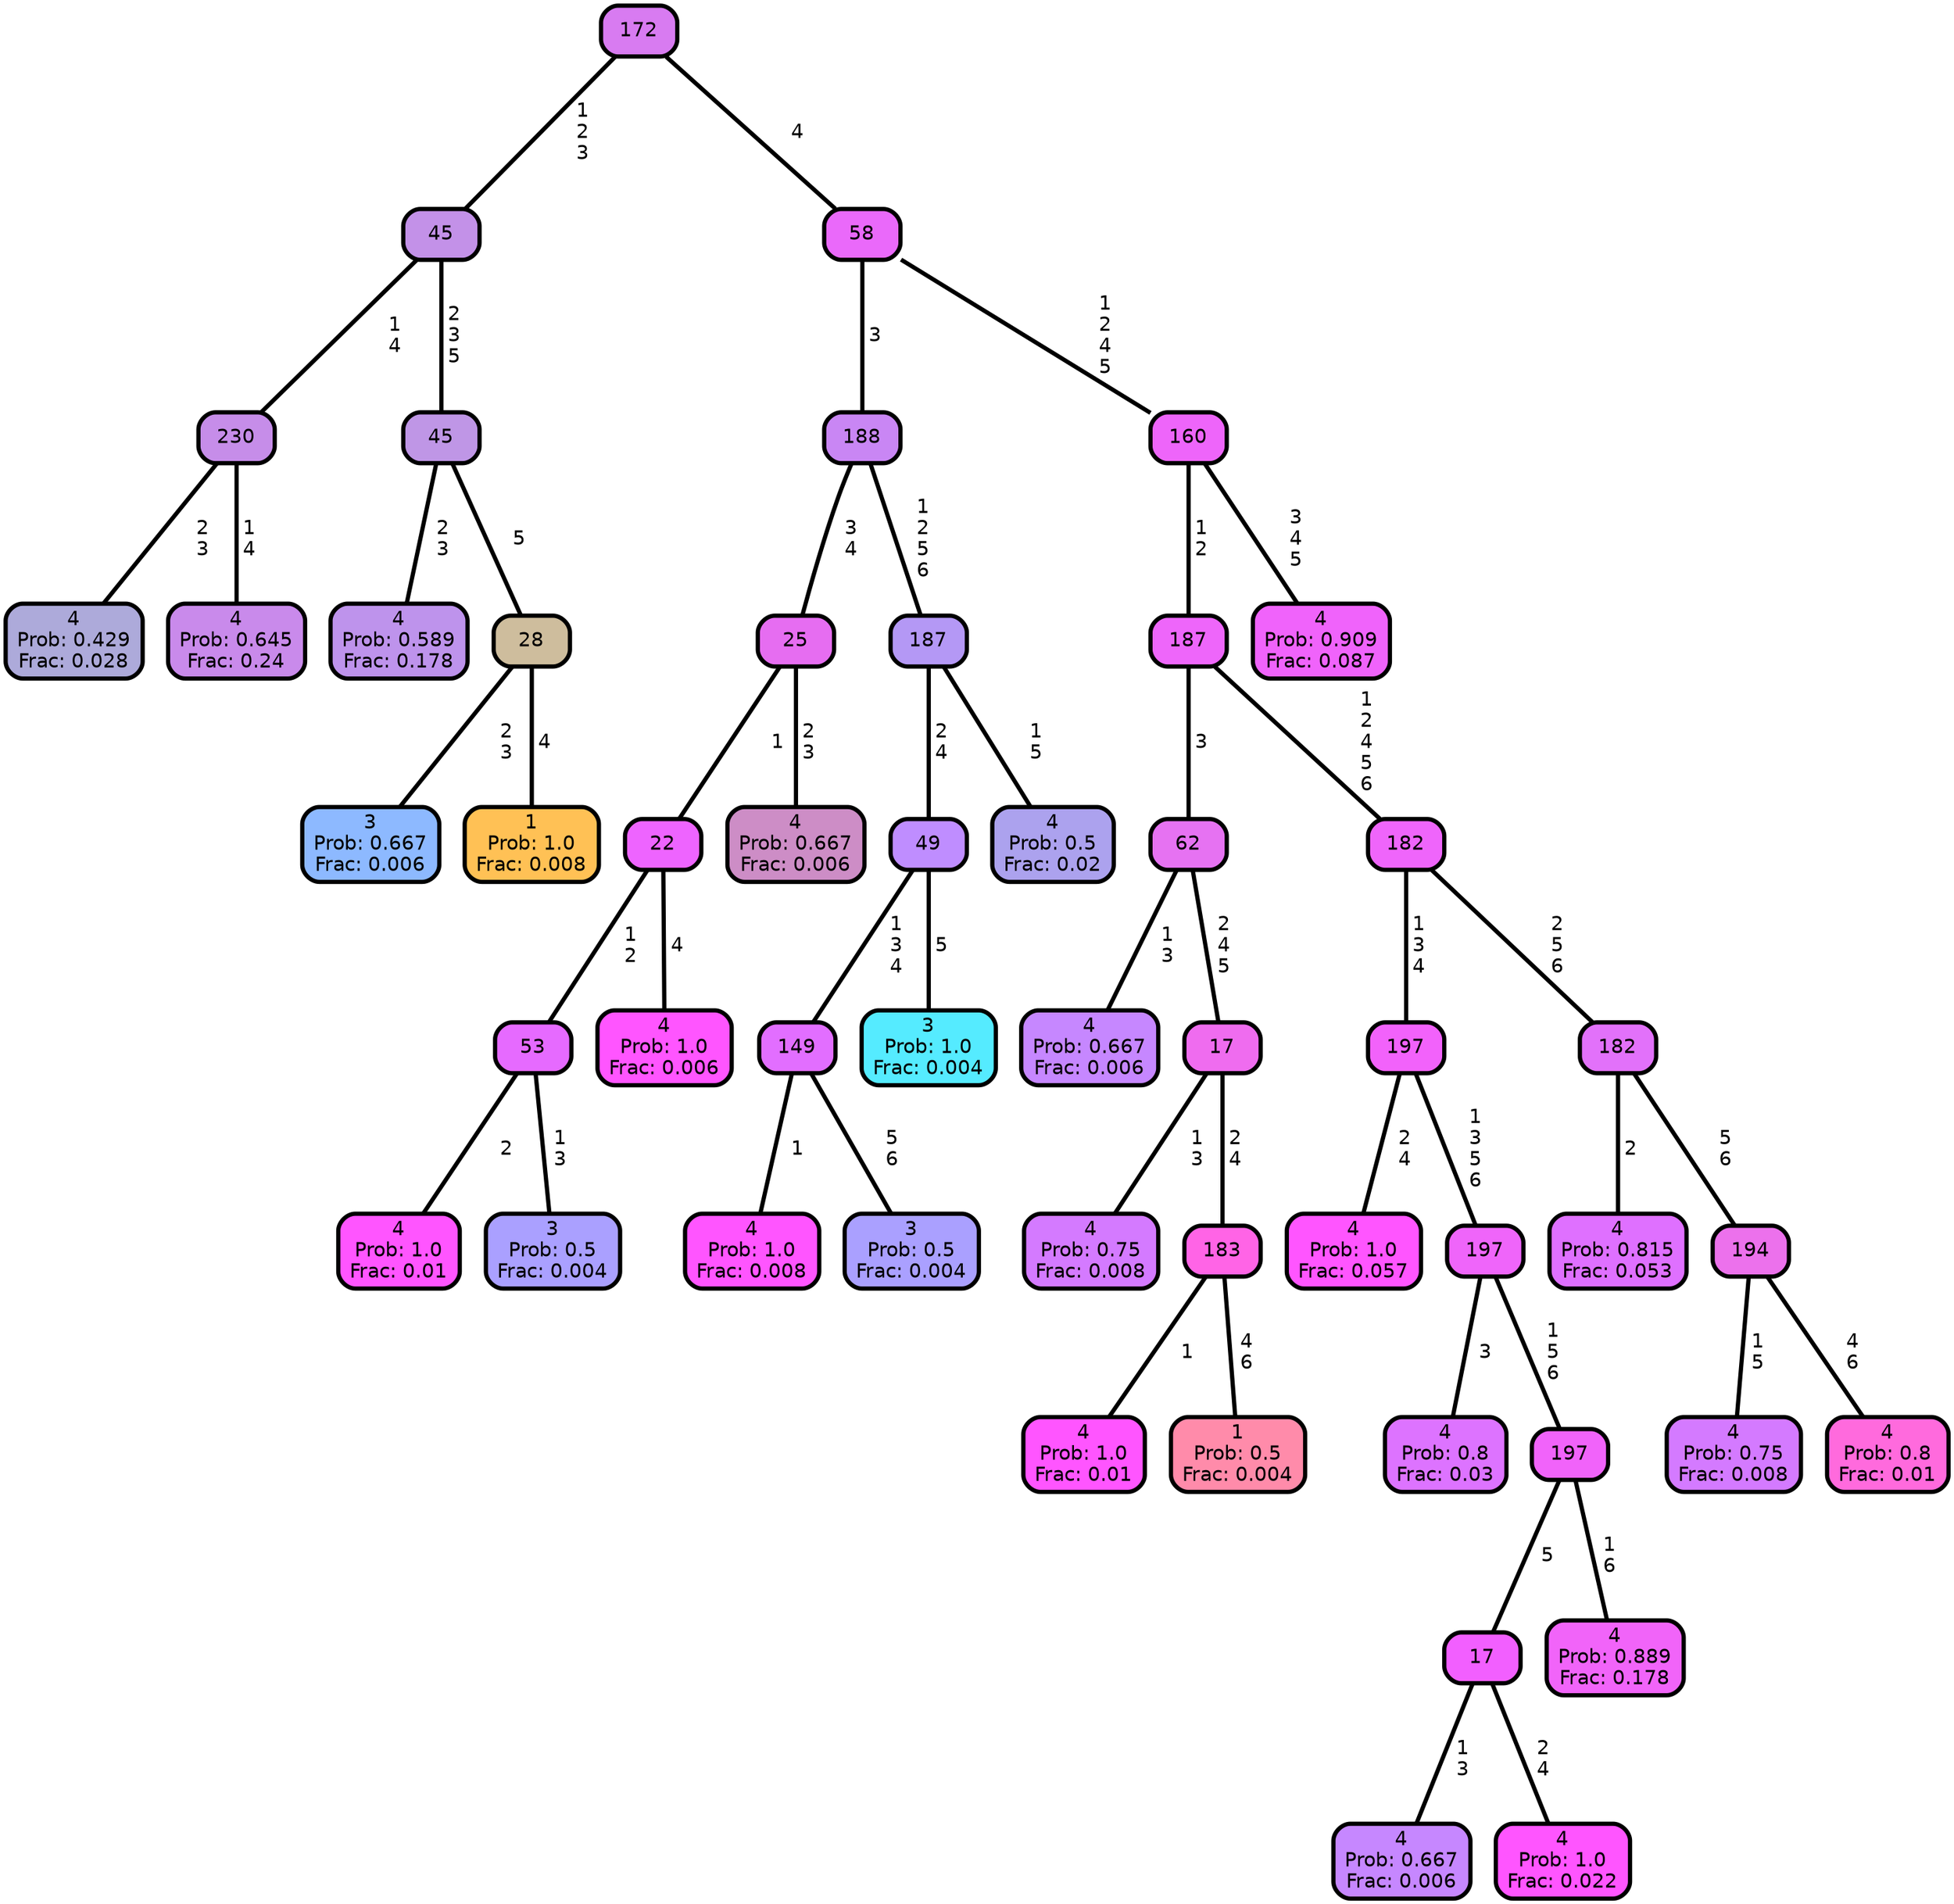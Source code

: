 graph Tree {
node [shape=box, style="filled, rounded",color="black",penwidth="3",fontcolor="black",                 fontname=helvetica] ;
graph [ranksep="0 equally", splines=straight,                 bgcolor=transparent, dpi=200] ;
edge [fontname=helvetica, color=black] ;
0 [label="4
Prob: 0.429
Frac: 0.028", fillcolor="#adaada"] ;
1 [label="230", fillcolor="#c68de9"] ;
2 [label="4
Prob: 0.645
Frac: 0.24", fillcolor="#c98aeb"] ;
3 [label="45", fillcolor="#c391e8"] ;
4 [label="4
Prob: 0.589
Frac: 0.178", fillcolor="#be93ec"] ;
5 [label="45", fillcolor="#bf96e6"] ;
6 [label="3
Prob: 0.667
Frac: 0.006", fillcolor="#8db9ff"] ;
7 [label="28", fillcolor="#cebd9d"] ;
8 [label="1
Prob: 1.0
Frac: 0.008", fillcolor="#ffc155"] ;
9 [label="172", fillcolor="#d87bf1"] ;
10 [label="4
Prob: 1.0
Frac: 0.01", fillcolor="#ff55ff"] ;
11 [label="53", fillcolor="#e66aff"] ;
12 [label="3
Prob: 0.5
Frac: 0.004", fillcolor="#aaa0ff"] ;
13 [label="22", fillcolor="#ee64ff"] ;
14 [label="4
Prob: 1.0
Frac: 0.006", fillcolor="#ff55ff"] ;
15 [label="25", fillcolor="#e66df1"] ;
16 [label="4
Prob: 0.667
Frac: 0.006", fillcolor="#cd8dc6"] ;
17 [label="188", fillcolor="#c986f4"] ;
18 [label="4
Prob: 1.0
Frac: 0.008", fillcolor="#ff55ff"] ;
19 [label="149", fillcolor="#e26eff"] ;
20 [label="3
Prob: 0.5
Frac: 0.004", fillcolor="#aaa0ff"] ;
21 [label="49", fillcolor="#bf8dff"] ;
22 [label="3
Prob: 1.0
Frac: 0.004", fillcolor="#55ebff"] ;
23 [label="187", fillcolor="#b498f5"] ;
24 [label="4
Prob: 0.5
Frac: 0.02", fillcolor="#aca2ee"] ;
25 [label="58", fillcolor="#ea69fa"] ;
26 [label="4
Prob: 0.667
Frac: 0.006", fillcolor="#c687ff"] ;
27 [label="62", fillcolor="#e672f2"] ;
28 [label="4
Prob: 0.75
Frac: 0.008", fillcolor="#d47aff"] ;
29 [label="17", fillcolor="#ef6cef"] ;
30 [label="4
Prob: 1.0
Frac: 0.01", fillcolor="#ff55ff"] ;
31 [label="183", fillcolor="#ff64e6"] ;
32 [label="1
Prob: 0.5
Frac: 0.004", fillcolor="#ff8baa"] ;
33 [label="187", fillcolor="#ee66fa"] ;
34 [label="4
Prob: 1.0
Frac: 0.057", fillcolor="#ff55ff"] ;
35 [label="197", fillcolor="#f262fb"] ;
36 [label="4
Prob: 0.8
Frac: 0.03", fillcolor="#dd73ff"] ;
37 [label="197", fillcolor="#ef65fa"] ;
38 [label="4
Prob: 0.667
Frac: 0.006", fillcolor="#c687ff"] ;
39 [label="17", fillcolor="#f25fff"] ;
40 [label="4
Prob: 1.0
Frac: 0.022", fillcolor="#ff55ff"] ;
41 [label="197", fillcolor="#f163fa"] ;
42 [label="4
Prob: 0.889
Frac: 0.178", fillcolor="#f164f9"] ;
43 [label="182", fillcolor="#ef65fb"] ;
44 [label="4
Prob: 0.815
Frac: 0.053", fillcolor="#df70ff"] ;
45 [label="182", fillcolor="#e271fa"] ;
46 [label="4
Prob: 0.75
Frac: 0.008", fillcolor="#d47aff"] ;
47 [label="194", fillcolor="#ec71ec"] ;
48 [label="4
Prob: 0.8
Frac: 0.01", fillcolor="#ff6add"] ;
49 [label="160", fillcolor="#ee65fa"] ;
50 [label="4
Prob: 0.909
Frac: 0.087", fillcolor="#f063fb"] ;
1 -- 0 [label=" 2\n 3",penwidth=3] ;
1 -- 2 [label=" 1\n 4",penwidth=3] ;
3 -- 1 [label=" 1\n 4",penwidth=3] ;
3 -- 5 [label=" 2\n 3\n 5",penwidth=3] ;
5 -- 4 [label=" 2\n 3",penwidth=3] ;
5 -- 7 [label=" 5",penwidth=3] ;
7 -- 6 [label=" 2\n 3",penwidth=3] ;
7 -- 8 [label=" 4",penwidth=3] ;
9 -- 3 [label=" 1\n 2\n 3",penwidth=3] ;
9 -- 25 [label=" 4",penwidth=3] ;
11 -- 10 [label=" 2",penwidth=3] ;
11 -- 12 [label=" 1\n 3",penwidth=3] ;
13 -- 11 [label=" 1\n 2",penwidth=3] ;
13 -- 14 [label=" 4",penwidth=3] ;
15 -- 13 [label=" 1",penwidth=3] ;
15 -- 16 [label=" 2\n 3",penwidth=3] ;
17 -- 15 [label=" 3\n 4",penwidth=3] ;
17 -- 23 [label=" 1\n 2\n 5\n 6",penwidth=3] ;
19 -- 18 [label=" 1",penwidth=3] ;
19 -- 20 [label=" 5\n 6",penwidth=3] ;
21 -- 19 [label=" 1\n 3\n 4",penwidth=3] ;
21 -- 22 [label=" 5",penwidth=3] ;
23 -- 21 [label=" 2\n 4",penwidth=3] ;
23 -- 24 [label=" 1\n 5",penwidth=3] ;
25 -- 17 [label=" 3",penwidth=3] ;
25 -- 49 [label=" 1\n 2\n 4\n 5",penwidth=3] ;
27 -- 26 [label=" 1\n 3",penwidth=3] ;
27 -- 29 [label=" 2\n 4\n 5",penwidth=3] ;
29 -- 28 [label=" 1\n 3",penwidth=3] ;
29 -- 31 [label=" 2\n 4",penwidth=3] ;
31 -- 30 [label=" 1",penwidth=3] ;
31 -- 32 [label=" 4\n 6",penwidth=3] ;
33 -- 27 [label=" 3",penwidth=3] ;
33 -- 43 [label=" 1\n 2\n 4\n 5\n 6",penwidth=3] ;
35 -- 34 [label=" 2\n 4",penwidth=3] ;
35 -- 37 [label=" 1\n 3\n 5\n 6",penwidth=3] ;
37 -- 36 [label=" 3",penwidth=3] ;
37 -- 41 [label=" 1\n 5\n 6",penwidth=3] ;
39 -- 38 [label=" 1\n 3",penwidth=3] ;
39 -- 40 [label=" 2\n 4",penwidth=3] ;
41 -- 39 [label=" 5",penwidth=3] ;
41 -- 42 [label=" 1\n 6",penwidth=3] ;
43 -- 35 [label=" 1\n 3\n 4",penwidth=3] ;
43 -- 45 [label=" 2\n 5\n 6",penwidth=3] ;
45 -- 44 [label=" 2",penwidth=3] ;
45 -- 47 [label=" 5\n 6",penwidth=3] ;
47 -- 46 [label=" 1\n 5",penwidth=3] ;
47 -- 48 [label=" 4\n 6",penwidth=3] ;
49 -- 33 [label=" 1\n 2",penwidth=3] ;
49 -- 50 [label=" 3\n 4\n 5",penwidth=3] ;
{rank = same;}}